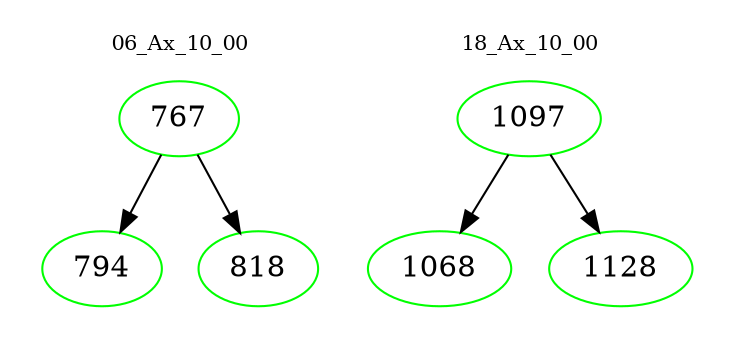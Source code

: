 digraph{
subgraph cluster_0 {
color = white
label = "06_Ax_10_00";
fontsize=10;
T0_767 [label="767", color="green"]
T0_767 -> T0_794 [color="black"]
T0_794 [label="794", color="green"]
T0_767 -> T0_818 [color="black"]
T0_818 [label="818", color="green"]
}
subgraph cluster_1 {
color = white
label = "18_Ax_10_00";
fontsize=10;
T1_1097 [label="1097", color="green"]
T1_1097 -> T1_1068 [color="black"]
T1_1068 [label="1068", color="green"]
T1_1097 -> T1_1128 [color="black"]
T1_1128 [label="1128", color="green"]
}
}
